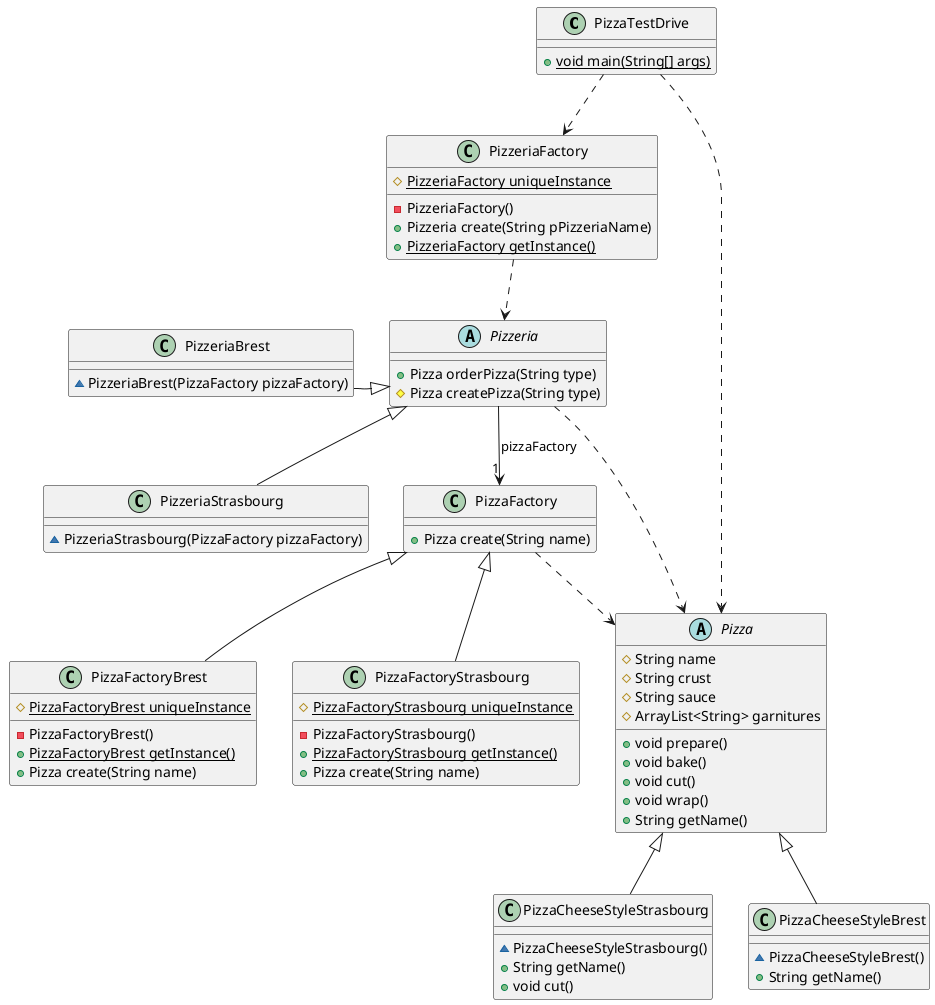 @startuml
class PizzaTestDrive [[java:app.PizzaTestDrive]] {
	+{static}void main(String[] args)
}
class PizzeriaStrasbourg [[java:app.PizzeriaStrasbourg]] {
	~PizzeriaStrasbourg(PizzaFactory pizzaFactory)
}
class Pizzeria [[java:app.Pizzeria]] {
}
Pizzeria <|-- PizzeriaStrasbourg
class PizzeriaBrest [[java:app.PizzeriaBrest]] {
	~PizzeriaBrest(PizzaFactory pizzaFactory)
}
class Pizzeria [[java:app.Pizzeria]] {
}
Pizzeria <|-- PizzeriaBrest
class PizzaCheeseStyleStrasbourg [[java:app.PizzaCheeseStyleStrasbourg]] {
	~PizzaCheeseStyleStrasbourg()
	+String getName()
	+void cut()
}
class Pizza [[java:app.Pizza]] {
}
Pizza <|-- PizzaCheeseStyleStrasbourg
class PizzaCheeseStyleBrest [[java:app.PizzaCheeseStyleBrest]] {
	~PizzaCheeseStyleBrest()
	+String getName()
}
class Pizza [[java:app.Pizza]] {
}
Pizza <|-- PizzaCheeseStyleBrest
class PizzeriaFactory [[java:app.PizzeriaFactory]] {
	#{static}PizzeriaFactory uniqueInstance
	-PizzeriaFactory()
	+Pizzeria create(String pPizzeriaName)
	+{static}PizzeriaFactory getInstance()
}
abstract class PizzaFactory [[java:app.PizzaFactory]] {
	+Pizza create(String name)
}
abstract class Pizza [[java:app.Pizza]] {
	#String name
	#String crust
	#String sauce
	#ArrayList<String> garnitures
	+void prepare()
	+void bake()
	+void cut()
	+void wrap()
	+String getName()
}
abstract class Pizzeria [[java:app.Pizzeria]] {
	+Pizza orderPizza(String type)
	#Pizza createPizza(String type)
}
class PizzaFactory [[java:app.PizzaFactory]] {
}
Pizzeria --> "1" PizzaFactory : pizzaFactory
class PizzaFactoryBrest [[java:app.PizzaFactoryBrest]] {
	#{static}PizzaFactoryBrest uniqueInstance
	-PizzaFactoryBrest()
	+{static}PizzaFactoryBrest getInstance()
	+Pizza create(String name)
}
class PizzaFactory [[java:app.PizzaFactory]] {
}
PizzaFactory <|-- PizzaFactoryBrest
class PizzaFactoryStrasbourg [[java:app.PizzaFactoryStrasbourg]] {
	#{static}PizzaFactoryStrasbourg uniqueInstance
	-PizzaFactoryStrasbourg()
	+{static}PizzaFactoryStrasbourg getInstance()
	+Pizza create(String name)
}
class PizzaFactory [[java:app.PizzaFactory]] {
}
PizzaFactory <|-- PizzaFactoryStrasbourg

PizzeriaStrasbourg -[hidden]> Pizzeria
PizzeriaBrest -[hidden]> Pizzeria

PizzeriaBrest -[hidden]-> PizzeriaStrasbourg

"PizzaTestDrive" ..> "PizzeriaFactory"
"PizzaTestDrive" ..> "Pizza"
"PizzeriaFactory" ..> "Pizzeria"
"PizzaFactory" ..> "Pizza"
"Pizzeria" ..> "Pizza" 

@enduml